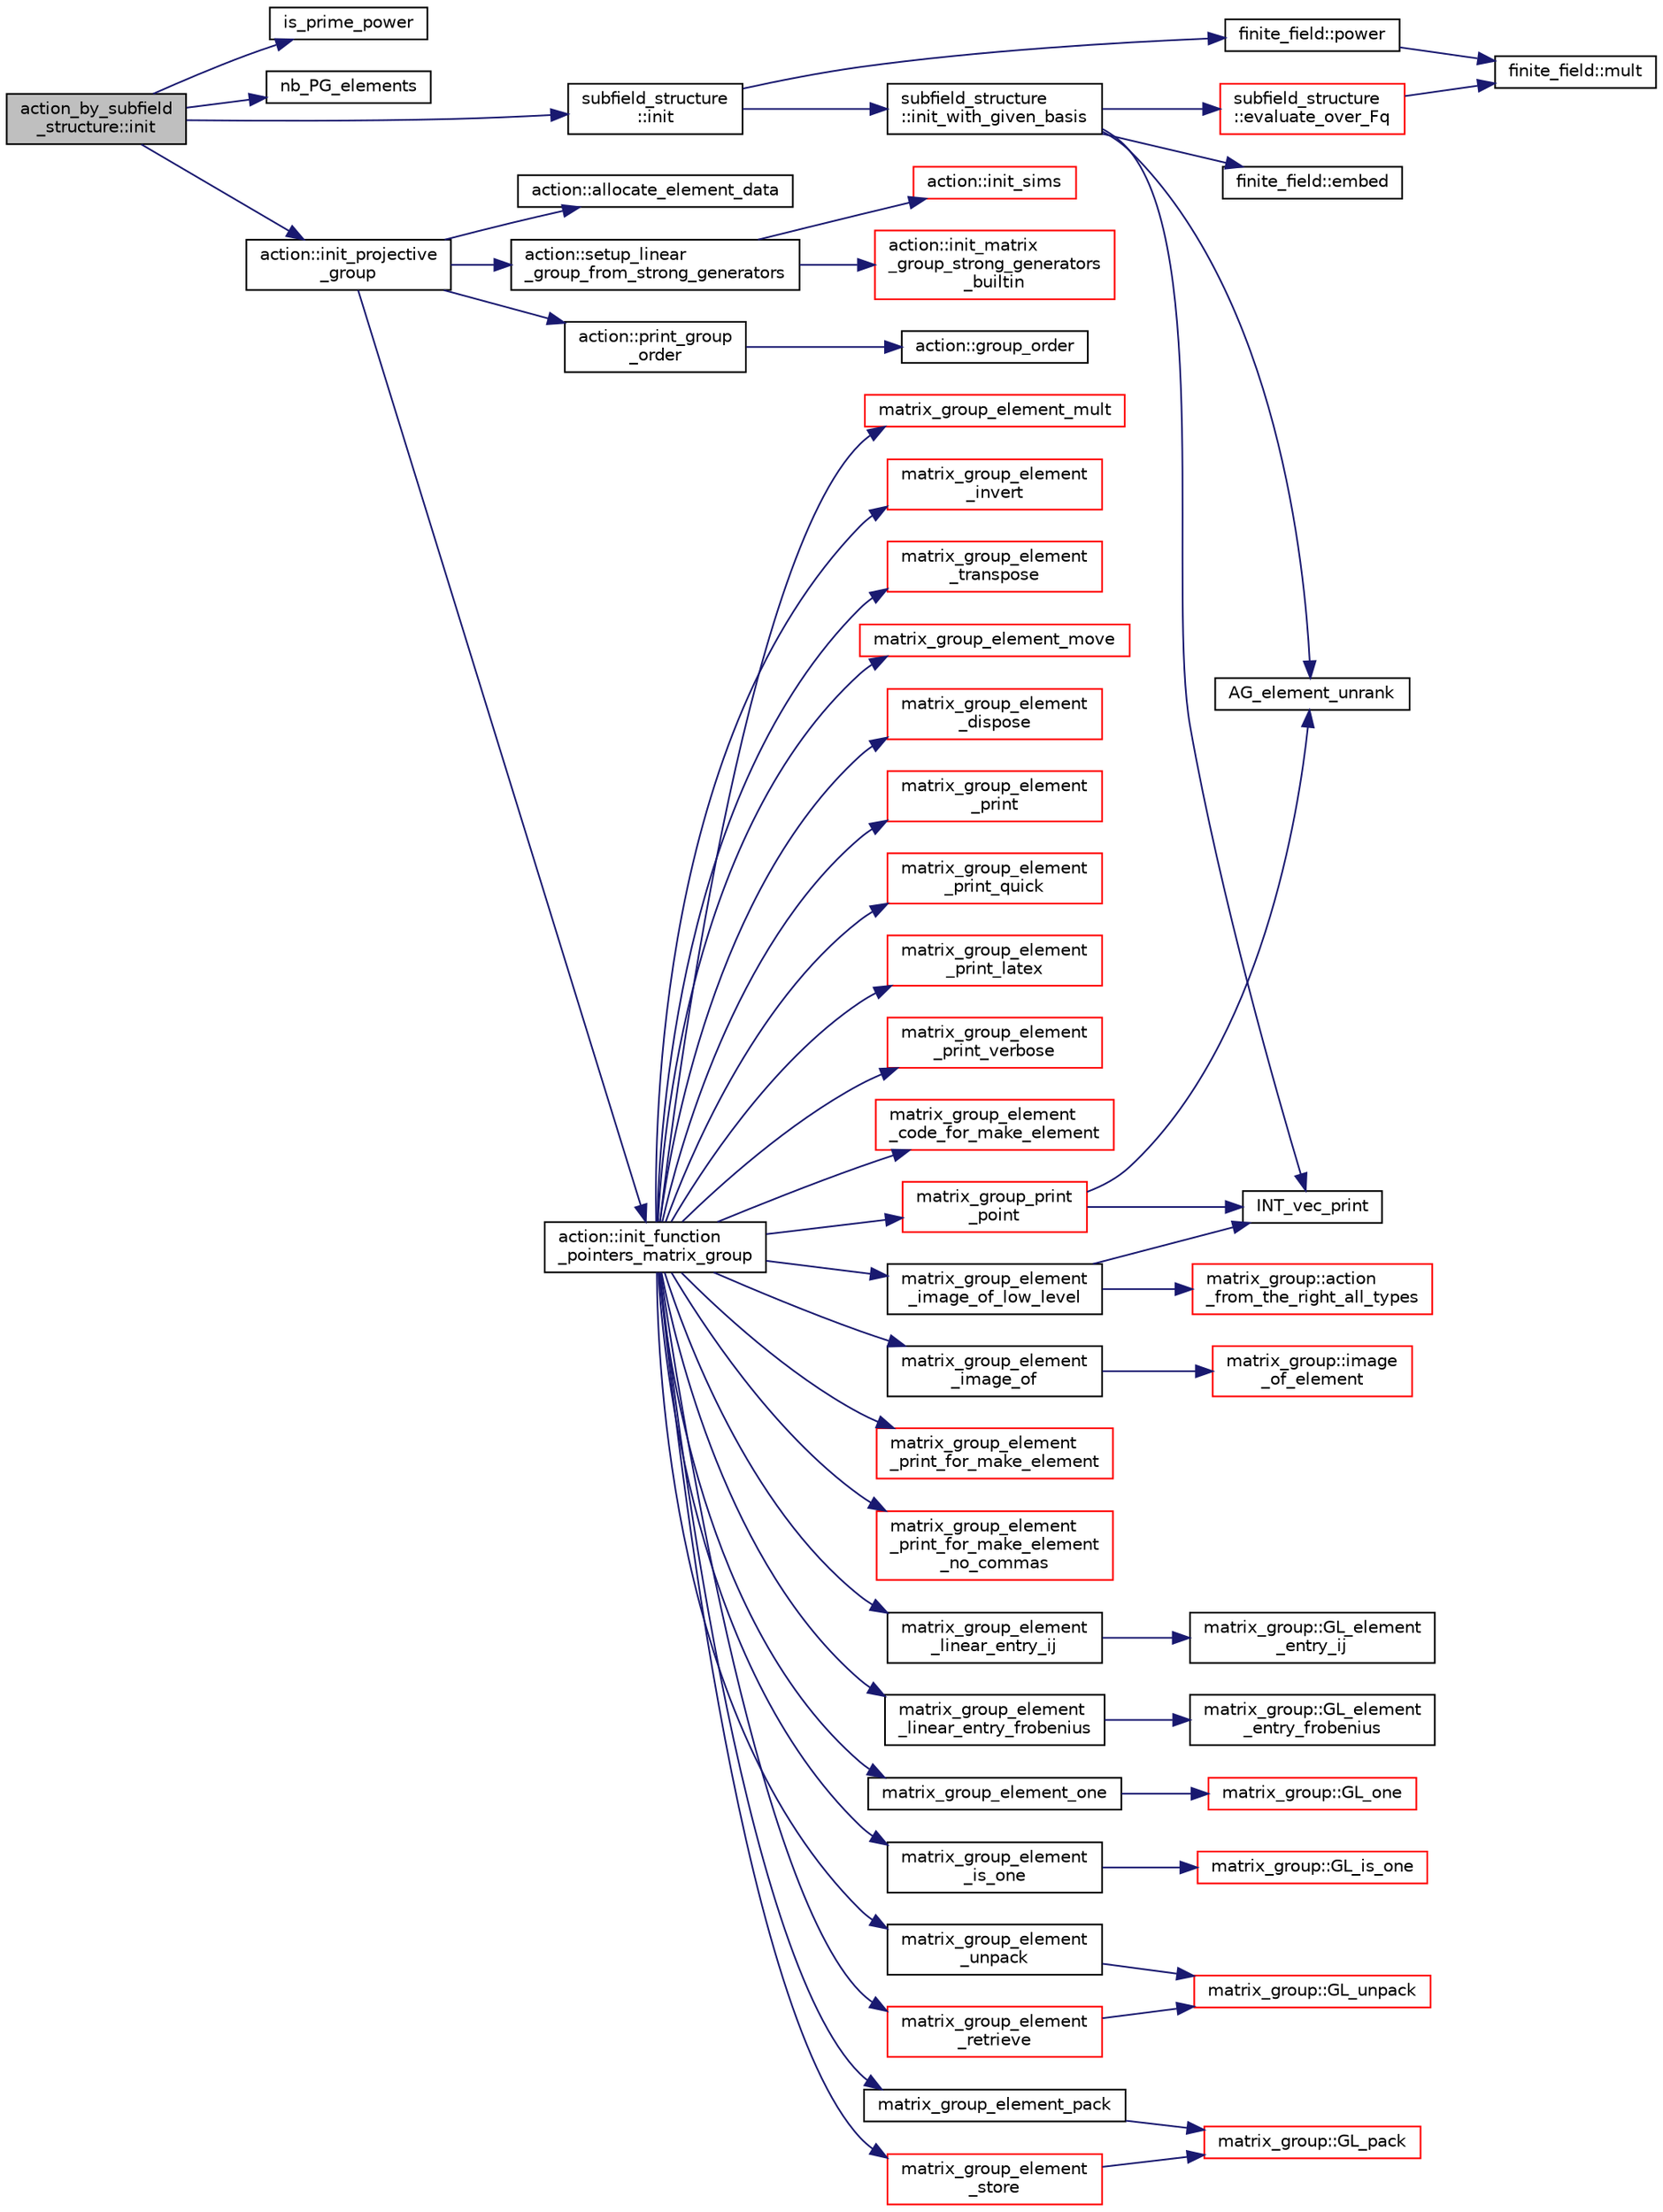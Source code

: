digraph "action_by_subfield_structure::init"
{
  edge [fontname="Helvetica",fontsize="10",labelfontname="Helvetica",labelfontsize="10"];
  node [fontname="Helvetica",fontsize="10",shape=record];
  rankdir="LR";
  Node451 [label="action_by_subfield\l_structure::init",height=0.2,width=0.4,color="black", fillcolor="grey75", style="filled", fontcolor="black"];
  Node451 -> Node452 [color="midnightblue",fontsize="10",style="solid",fontname="Helvetica"];
  Node452 [label="is_prime_power",height=0.2,width=0.4,color="black", fillcolor="white", style="filled",URL="$de/dc5/algebra__and__number__theory_8h.html#a44560c42df6f76a71d351200cbf1bd0e"];
  Node451 -> Node453 [color="midnightblue",fontsize="10",style="solid",fontname="Helvetica"];
  Node453 [label="nb_PG_elements",height=0.2,width=0.4,color="black", fillcolor="white", style="filled",URL="$d4/d67/geometry_8h.html#ada56c56cb5c7b39553dc0391f2df1cee"];
  Node451 -> Node454 [color="midnightblue",fontsize="10",style="solid",fontname="Helvetica"];
  Node454 [label="action::init_projective\l_group",height=0.2,width=0.4,color="black", fillcolor="white", style="filled",URL="$d2/d86/classaction.html#ad943cb9d3828331bf5634c6dbfc31afd"];
  Node454 -> Node455 [color="midnightblue",fontsize="10",style="solid",fontname="Helvetica"];
  Node455 [label="action::init_function\l_pointers_matrix_group",height=0.2,width=0.4,color="black", fillcolor="white", style="filled",URL="$d2/d86/classaction.html#a48cbc0106c21fdcb5ec74a9cf8f4e1d8"];
  Node455 -> Node456 [color="midnightblue",fontsize="10",style="solid",fontname="Helvetica"];
  Node456 [label="matrix_group_element\l_image_of",height=0.2,width=0.4,color="black", fillcolor="white", style="filled",URL="$dc/dd4/group__actions_8h.html#a8d38612045c1883e700453e9cb8ae05e"];
  Node456 -> Node457 [color="midnightblue",fontsize="10",style="solid",fontname="Helvetica"];
  Node457 [label="matrix_group::image\l_of_element",height=0.2,width=0.4,color="red", fillcolor="white", style="filled",URL="$d3/ded/classmatrix__group.html#abe0e1b5d8d046f05b8d3eaa72a9d4036"];
  Node455 -> Node475 [color="midnightblue",fontsize="10",style="solid",fontname="Helvetica"];
  Node475 [label="matrix_group_element\l_image_of_low_level",height=0.2,width=0.4,color="black", fillcolor="white", style="filled",URL="$dc/dd4/group__actions_8h.html#a61f0765b18d490bcb66ed77c0d7af1df"];
  Node475 -> Node476 [color="midnightblue",fontsize="10",style="solid",fontname="Helvetica"];
  Node476 [label="INT_vec_print",height=0.2,width=0.4,color="black", fillcolor="white", style="filled",URL="$df/dbf/sajeeb_8_c.html#a79a5901af0b47dd0d694109543c027fe"];
  Node475 -> Node460 [color="midnightblue",fontsize="10",style="solid",fontname="Helvetica"];
  Node460 [label="matrix_group::action\l_from_the_right_all_types",height=0.2,width=0.4,color="red", fillcolor="white", style="filled",URL="$d3/ded/classmatrix__group.html#a1ac0d651cc17062e338e00242ac0e2f6"];
  Node455 -> Node477 [color="midnightblue",fontsize="10",style="solid",fontname="Helvetica"];
  Node477 [label="matrix_group_element\l_linear_entry_ij",height=0.2,width=0.4,color="black", fillcolor="white", style="filled",URL="$dc/dd4/group__actions_8h.html#aa5af466595bcf5f7690af996977461bd"];
  Node477 -> Node478 [color="midnightblue",fontsize="10",style="solid",fontname="Helvetica"];
  Node478 [label="matrix_group::GL_element\l_entry_ij",height=0.2,width=0.4,color="black", fillcolor="white", style="filled",URL="$d3/ded/classmatrix__group.html#ac3536b192d8ac3a833aec329c84dc25f"];
  Node455 -> Node479 [color="midnightblue",fontsize="10",style="solid",fontname="Helvetica"];
  Node479 [label="matrix_group_element\l_linear_entry_frobenius",height=0.2,width=0.4,color="black", fillcolor="white", style="filled",URL="$dc/dd4/group__actions_8h.html#a33ea8d238e92b73d5ae85de7aa571e5f"];
  Node479 -> Node480 [color="midnightblue",fontsize="10",style="solid",fontname="Helvetica"];
  Node480 [label="matrix_group::GL_element\l_entry_frobenius",height=0.2,width=0.4,color="black", fillcolor="white", style="filled",URL="$d3/ded/classmatrix__group.html#a8eb2cc69bdfd4b6daa92a7a881f680fc"];
  Node455 -> Node481 [color="midnightblue",fontsize="10",style="solid",fontname="Helvetica"];
  Node481 [label="matrix_group_element_one",height=0.2,width=0.4,color="black", fillcolor="white", style="filled",URL="$dc/dd4/group__actions_8h.html#a3369a10e062775325436e0cdc58ad7f7"];
  Node481 -> Node482 [color="midnightblue",fontsize="10",style="solid",fontname="Helvetica"];
  Node482 [label="matrix_group::GL_one",height=0.2,width=0.4,color="red", fillcolor="white", style="filled",URL="$d3/ded/classmatrix__group.html#a00890c674cedb856ad2c358aedb25b21"];
  Node455 -> Node485 [color="midnightblue",fontsize="10",style="solid",fontname="Helvetica"];
  Node485 [label="matrix_group_element\l_is_one",height=0.2,width=0.4,color="black", fillcolor="white", style="filled",URL="$dc/dd4/group__actions_8h.html#a41e2c457ec60d1c9ffb10a71362390a1"];
  Node485 -> Node486 [color="midnightblue",fontsize="10",style="solid",fontname="Helvetica"];
  Node486 [label="matrix_group::GL_is_one",height=0.2,width=0.4,color="red", fillcolor="white", style="filled",URL="$d3/ded/classmatrix__group.html#a6eb30d67f571079f670f5850eba5cd4a"];
  Node455 -> Node492 [color="midnightblue",fontsize="10",style="solid",fontname="Helvetica"];
  Node492 [label="matrix_group_element\l_unpack",height=0.2,width=0.4,color="black", fillcolor="white", style="filled",URL="$dc/dd4/group__actions_8h.html#a3821f8c9d4e26962410c97ad9772b3af"];
  Node492 -> Node493 [color="midnightblue",fontsize="10",style="solid",fontname="Helvetica"];
  Node493 [label="matrix_group::GL_unpack",height=0.2,width=0.4,color="red", fillcolor="white", style="filled",URL="$d3/ded/classmatrix__group.html#ac6a8a5bf87707f613215662a2967fa18"];
  Node455 -> Node515 [color="midnightblue",fontsize="10",style="solid",fontname="Helvetica"];
  Node515 [label="matrix_group_element_pack",height=0.2,width=0.4,color="black", fillcolor="white", style="filled",URL="$dc/dd4/group__actions_8h.html#a3432aa42c876df32887d4c7451287a5e"];
  Node515 -> Node516 [color="midnightblue",fontsize="10",style="solid",fontname="Helvetica"];
  Node516 [label="matrix_group::GL_pack",height=0.2,width=0.4,color="red", fillcolor="white", style="filled",URL="$d3/ded/classmatrix__group.html#a5701f20e9b4a253ef8299c8122f8d926"];
  Node455 -> Node519 [color="midnightblue",fontsize="10",style="solid",fontname="Helvetica"];
  Node519 [label="matrix_group_element\l_retrieve",height=0.2,width=0.4,color="red", fillcolor="white", style="filled",URL="$dc/dd4/group__actions_8h.html#aefc74c0503168b62ff732d3cc131fdc6"];
  Node519 -> Node493 [color="midnightblue",fontsize="10",style="solid",fontname="Helvetica"];
  Node455 -> Node523 [color="midnightblue",fontsize="10",style="solid",fontname="Helvetica"];
  Node523 [label="matrix_group_element\l_store",height=0.2,width=0.4,color="red", fillcolor="white", style="filled",URL="$dc/dd4/group__actions_8h.html#a022239b4366d52af91901716d626b518"];
  Node523 -> Node516 [color="midnightblue",fontsize="10",style="solid",fontname="Helvetica"];
  Node455 -> Node528 [color="midnightblue",fontsize="10",style="solid",fontname="Helvetica"];
  Node528 [label="matrix_group_element_mult",height=0.2,width=0.4,color="red", fillcolor="white", style="filled",URL="$dc/dd4/group__actions_8h.html#ad887a3f020f1e4be419c39ae210ef16f"];
  Node455 -> Node536 [color="midnightblue",fontsize="10",style="solid",fontname="Helvetica"];
  Node536 [label="matrix_group_element\l_invert",height=0.2,width=0.4,color="red", fillcolor="white", style="filled",URL="$dc/dd4/group__actions_8h.html#a7b91b9be761ab433dc1979fba0ff4885"];
  Node455 -> Node539 [color="midnightblue",fontsize="10",style="solid",fontname="Helvetica"];
  Node539 [label="matrix_group_element\l_transpose",height=0.2,width=0.4,color="red", fillcolor="white", style="filled",URL="$dc/dd4/group__actions_8h.html#aaf36ae3e69210e41138ede347ca87e17"];
  Node455 -> Node543 [color="midnightblue",fontsize="10",style="solid",fontname="Helvetica"];
  Node543 [label="matrix_group_element_move",height=0.2,width=0.4,color="red", fillcolor="white", style="filled",URL="$dc/dd4/group__actions_8h.html#aee11a8631b44de7c6e8f8883f905d4ba"];
  Node455 -> Node545 [color="midnightblue",fontsize="10",style="solid",fontname="Helvetica"];
  Node545 [label="matrix_group_element\l_dispose",height=0.2,width=0.4,color="red", fillcolor="white", style="filled",URL="$dc/dd4/group__actions_8h.html#a28120d2087dc07bb997d1aa89319f8fc"];
  Node455 -> Node548 [color="midnightblue",fontsize="10",style="solid",fontname="Helvetica"];
  Node548 [label="matrix_group_element\l_print",height=0.2,width=0.4,color="red", fillcolor="white", style="filled",URL="$dc/dd4/group__actions_8h.html#a713a62ca79f61e584fa43b4498247cc6"];
  Node455 -> Node554 [color="midnightblue",fontsize="10",style="solid",fontname="Helvetica"];
  Node554 [label="matrix_group_element\l_print_quick",height=0.2,width=0.4,color="red", fillcolor="white", style="filled",URL="$dc/dd4/group__actions_8h.html#a856195b883877c6170997dc4b3b321e0"];
  Node455 -> Node555 [color="midnightblue",fontsize="10",style="solid",fontname="Helvetica"];
  Node555 [label="matrix_group_element\l_print_latex",height=0.2,width=0.4,color="red", fillcolor="white", style="filled",URL="$dc/dd4/group__actions_8h.html#a5ef3d1dd2589cd1dfffde4e2883df884"];
  Node455 -> Node559 [color="midnightblue",fontsize="10",style="solid",fontname="Helvetica"];
  Node559 [label="matrix_group_element\l_print_verbose",height=0.2,width=0.4,color="red", fillcolor="white", style="filled",URL="$dc/dd4/group__actions_8h.html#aa5cc004a0b3beeb862b7ced40db8feb2"];
  Node455 -> Node560 [color="midnightblue",fontsize="10",style="solid",fontname="Helvetica"];
  Node560 [label="matrix_group_element\l_code_for_make_element",height=0.2,width=0.4,color="red", fillcolor="white", style="filled",URL="$dc/dd4/group__actions_8h.html#ad6f951b50c8813e31f34304c55ccd2d9"];
  Node455 -> Node562 [color="midnightblue",fontsize="10",style="solid",fontname="Helvetica"];
  Node562 [label="matrix_group_element\l_print_for_make_element",height=0.2,width=0.4,color="red", fillcolor="white", style="filled",URL="$dc/dd4/group__actions_8h.html#a6905197218a258e1199528507d8d9d6b"];
  Node455 -> Node564 [color="midnightblue",fontsize="10",style="solid",fontname="Helvetica"];
  Node564 [label="matrix_group_element\l_print_for_make_element\l_no_commas",height=0.2,width=0.4,color="red", fillcolor="white", style="filled",URL="$dc/dd4/group__actions_8h.html#a087e39e2b3527200e7d4bd434015f959"];
  Node455 -> Node566 [color="midnightblue",fontsize="10",style="solid",fontname="Helvetica"];
  Node566 [label="matrix_group_print\l_point",height=0.2,width=0.4,color="red", fillcolor="white", style="filled",URL="$dc/dd4/group__actions_8h.html#adc53d1d08096c08ec5005c90fa1d2100"];
  Node566 -> Node473 [color="midnightblue",fontsize="10",style="solid",fontname="Helvetica"];
  Node473 [label="AG_element_unrank",height=0.2,width=0.4,color="black", fillcolor="white", style="filled",URL="$d4/d67/geometry_8h.html#a4a33b86c87b2879b97cfa1327abe2885"];
  Node566 -> Node476 [color="midnightblue",fontsize="10",style="solid",fontname="Helvetica"];
  Node454 -> Node567 [color="midnightblue",fontsize="10",style="solid",fontname="Helvetica"];
  Node567 [label="action::allocate_element_data",height=0.2,width=0.4,color="black", fillcolor="white", style="filled",URL="$d2/d86/classaction.html#adc5f98db8315bfd17fcd2fbb437d8f60"];
  Node454 -> Node568 [color="midnightblue",fontsize="10",style="solid",fontname="Helvetica"];
  Node568 [label="action::setup_linear\l_group_from_strong_generators",height=0.2,width=0.4,color="black", fillcolor="white", style="filled",URL="$d2/d86/classaction.html#a20d2b143cd89f2ce81c02613356f69d1"];
  Node568 -> Node569 [color="midnightblue",fontsize="10",style="solid",fontname="Helvetica"];
  Node569 [label="action::init_matrix\l_group_strong_generators\l_builtin",height=0.2,width=0.4,color="red", fillcolor="white", style="filled",URL="$d2/d86/classaction.html#a0fe9c6af56f4c0826ddec07cb8605ee4"];
  Node568 -> Node598 [color="midnightblue",fontsize="10",style="solid",fontname="Helvetica"];
  Node598 [label="action::init_sims",height=0.2,width=0.4,color="red", fillcolor="white", style="filled",URL="$d2/d86/classaction.html#a74656357e44267b594ede82318fe124c"];
  Node454 -> Node601 [color="midnightblue",fontsize="10",style="solid",fontname="Helvetica"];
  Node601 [label="action::print_group\l_order",height=0.2,width=0.4,color="black", fillcolor="white", style="filled",URL="$d2/d86/classaction.html#aaf5533b61c20a11f8c0efcf7ff718d7d"];
  Node601 -> Node602 [color="midnightblue",fontsize="10",style="solid",fontname="Helvetica"];
  Node602 [label="action::group_order",height=0.2,width=0.4,color="black", fillcolor="white", style="filled",URL="$d2/d86/classaction.html#ad1f69adb27041311d2e7be96e39388d4"];
  Node451 -> Node603 [color="midnightblue",fontsize="10",style="solid",fontname="Helvetica"];
  Node603 [label="subfield_structure\l::init",height=0.2,width=0.4,color="black", fillcolor="white", style="filled",URL="$d4/d43/classsubfield__structure.html#a726b7657e56b87f2003a18392fa687a4"];
  Node603 -> Node585 [color="midnightblue",fontsize="10",style="solid",fontname="Helvetica"];
  Node585 [label="finite_field::power",height=0.2,width=0.4,color="black", fillcolor="white", style="filled",URL="$df/d5a/classfinite__field.html#a0437871b8f775f0b2d589188d9ad7e61"];
  Node585 -> Node512 [color="midnightblue",fontsize="10",style="solid",fontname="Helvetica"];
  Node512 [label="finite_field::mult",height=0.2,width=0.4,color="black", fillcolor="white", style="filled",URL="$df/d5a/classfinite__field.html#a24fb5917aa6d4d656fd855b7f44a13b0"];
  Node603 -> Node604 [color="midnightblue",fontsize="10",style="solid",fontname="Helvetica"];
  Node604 [label="subfield_structure\l::init_with_given_basis",height=0.2,width=0.4,color="black", fillcolor="white", style="filled",URL="$d4/d43/classsubfield__structure.html#ac6d44abb857dd6eb3a2d34d750f061a9"];
  Node604 -> Node476 [color="midnightblue",fontsize="10",style="solid",fontname="Helvetica"];
  Node604 -> Node605 [color="midnightblue",fontsize="10",style="solid",fontname="Helvetica"];
  Node605 [label="finite_field::embed",height=0.2,width=0.4,color="black", fillcolor="white", style="filled",URL="$df/d5a/classfinite__field.html#a0e2f8717bd0d086af9450125be6e3144"];
  Node604 -> Node473 [color="midnightblue",fontsize="10",style="solid",fontname="Helvetica"];
  Node604 -> Node606 [color="midnightblue",fontsize="10",style="solid",fontname="Helvetica"];
  Node606 [label="subfield_structure\l::evaluate_over_Fq",height=0.2,width=0.4,color="red", fillcolor="white", style="filled",URL="$d4/d43/classsubfield__structure.html#a0215597004a289fbfdf29d8e2643a725"];
  Node606 -> Node512 [color="midnightblue",fontsize="10",style="solid",fontname="Helvetica"];
}
